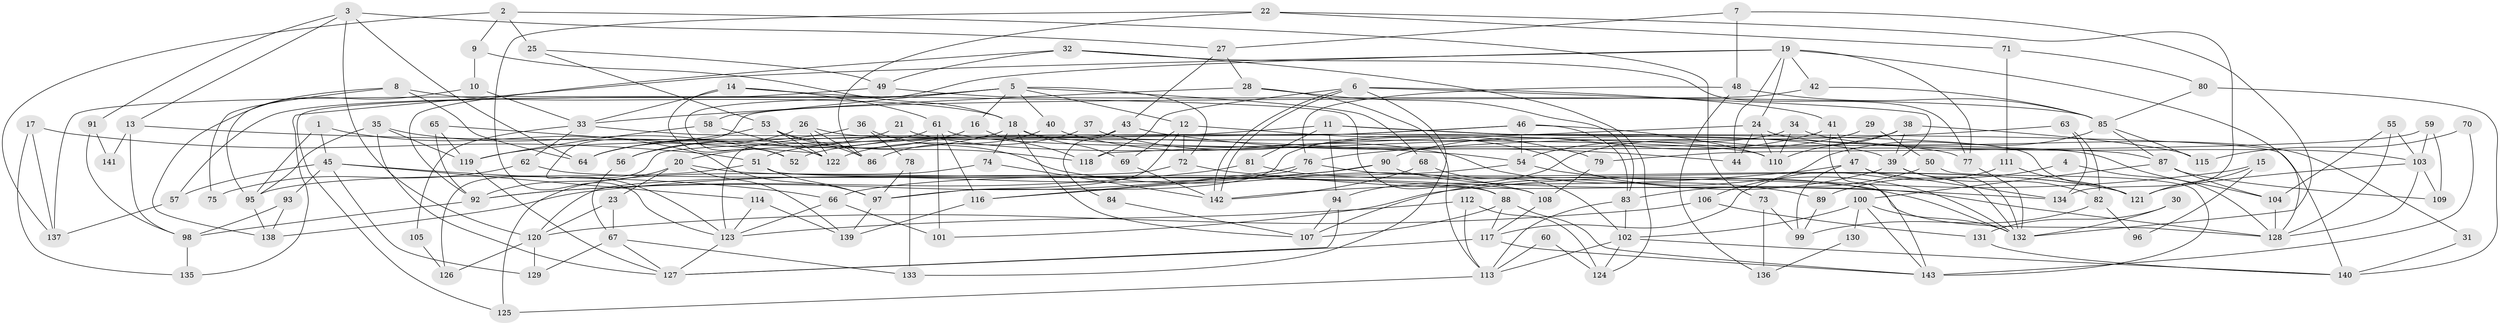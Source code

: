// coarse degree distribution, {11: 0.0297029702970297, 9: 0.009900990099009901, 4: 0.19801980198019803, 3: 0.3465346534653465, 5: 0.13861386138613863, 6: 0.07920792079207921, 10: 0.0297029702970297, 13: 0.019801980198019802, 8: 0.019801980198019802, 7: 0.0297029702970297, 2: 0.09900990099009901}
// Generated by graph-tools (version 1.1) at 2025/51/03/04/25 22:51:00]
// undirected, 143 vertices, 286 edges
graph export_dot {
  node [color=gray90,style=filled];
  1;
  2;
  3;
  4;
  5;
  6;
  7;
  8;
  9;
  10;
  11;
  12;
  13;
  14;
  15;
  16;
  17;
  18;
  19;
  20;
  21;
  22;
  23;
  24;
  25;
  26;
  27;
  28;
  29;
  30;
  31;
  32;
  33;
  34;
  35;
  36;
  37;
  38;
  39;
  40;
  41;
  42;
  43;
  44;
  45;
  46;
  47;
  48;
  49;
  50;
  51;
  52;
  53;
  54;
  55;
  56;
  57;
  58;
  59;
  60;
  61;
  62;
  63;
  64;
  65;
  66;
  67;
  68;
  69;
  70;
  71;
  72;
  73;
  74;
  75;
  76;
  77;
  78;
  79;
  80;
  81;
  82;
  83;
  84;
  85;
  86;
  87;
  88;
  89;
  90;
  91;
  92;
  93;
  94;
  95;
  96;
  97;
  98;
  99;
  100;
  101;
  102;
  103;
  104;
  105;
  106;
  107;
  108;
  109;
  110;
  111;
  112;
  113;
  114;
  115;
  116;
  117;
  118;
  119;
  120;
  121;
  122;
  123;
  124;
  125;
  126;
  127;
  128;
  129;
  130;
  131;
  132;
  133;
  134;
  135;
  136;
  137;
  138;
  139;
  140;
  141;
  142;
  143;
  1 -- 45;
  1 -- 95;
  1 -- 97;
  2 -- 25;
  2 -- 9;
  2 -- 73;
  2 -- 137;
  3 -- 13;
  3 -- 64;
  3 -- 27;
  3 -- 91;
  3 -- 120;
  4 -- 89;
  4 -- 128;
  5 -- 68;
  5 -- 72;
  5 -- 12;
  5 -- 16;
  5 -- 40;
  5 -- 57;
  5 -- 58;
  5 -- 125;
  6 -- 142;
  6 -- 142;
  6 -- 41;
  6 -- 39;
  6 -- 118;
  6 -- 133;
  7 -- 132;
  7 -- 27;
  7 -- 48;
  8 -- 18;
  8 -- 95;
  8 -- 64;
  8 -- 75;
  9 -- 18;
  9 -- 10;
  10 -- 33;
  10 -- 138;
  11 -- 94;
  11 -- 51;
  11 -- 81;
  11 -- 121;
  11 -- 140;
  12 -- 97;
  12 -- 69;
  12 -- 72;
  12 -- 79;
  13 -- 98;
  13 -- 54;
  13 -- 141;
  14 -- 61;
  14 -- 33;
  14 -- 52;
  14 -- 88;
  15 -- 121;
  15 -- 101;
  15 -- 96;
  16 -- 20;
  16 -- 118;
  17 -- 51;
  17 -- 135;
  17 -- 137;
  18 -- 74;
  18 -- 107;
  18 -- 56;
  18 -- 69;
  18 -- 87;
  19 -- 42;
  19 -- 128;
  19 -- 24;
  19 -- 44;
  19 -- 52;
  19 -- 77;
  19 -- 135;
  20 -- 88;
  20 -- 23;
  20 -- 92;
  20 -- 139;
  21 -- 64;
  21 -- 39;
  22 -- 86;
  22 -- 123;
  22 -- 71;
  22 -- 134;
  23 -- 120;
  23 -- 67;
  24 -- 118;
  24 -- 31;
  24 -- 44;
  24 -- 110;
  25 -- 53;
  25 -- 49;
  26 -- 110;
  26 -- 122;
  26 -- 64;
  26 -- 86;
  27 -- 43;
  27 -- 28;
  28 -- 83;
  28 -- 33;
  28 -- 113;
  29 -- 54;
  29 -- 50;
  30 -- 131;
  30 -- 132;
  31 -- 140;
  32 -- 92;
  32 -- 49;
  32 -- 77;
  32 -- 124;
  33 -- 77;
  33 -- 62;
  33 -- 105;
  34 -- 97;
  34 -- 103;
  34 -- 110;
  35 -- 127;
  35 -- 52;
  35 -- 95;
  35 -- 119;
  36 -- 56;
  36 -- 78;
  36 -- 108;
  37 -- 132;
  37 -- 122;
  38 -- 39;
  38 -- 110;
  38 -- 94;
  38 -- 115;
  39 -- 107;
  39 -- 82;
  39 -- 132;
  40 -- 86;
  40 -- 89;
  41 -- 47;
  41 -- 143;
  41 -- 90;
  42 -- 123;
  42 -- 85;
  43 -- 44;
  43 -- 123;
  43 -- 84;
  45 -- 57;
  45 -- 114;
  45 -- 66;
  45 -- 93;
  45 -- 129;
  46 -- 52;
  46 -- 110;
  46 -- 54;
  46 -- 83;
  46 -- 126;
  47 -- 142;
  47 -- 132;
  47 -- 99;
  47 -- 134;
  48 -- 85;
  48 -- 76;
  48 -- 136;
  49 -- 137;
  49 -- 85;
  50 -- 143;
  50 -- 83;
  51 -- 97;
  51 -- 128;
  51 -- 95;
  53 -- 119;
  53 -- 118;
  53 -- 86;
  53 -- 122;
  54 -- 132;
  54 -- 66;
  55 -- 103;
  55 -- 104;
  55 -- 128;
  56 -- 67;
  57 -- 137;
  58 -- 122;
  58 -- 119;
  59 -- 109;
  59 -- 103;
  59 -- 79;
  60 -- 124;
  60 -- 113;
  61 -- 64;
  61 -- 104;
  61 -- 101;
  61 -- 116;
  62 -- 108;
  62 -- 75;
  63 -- 76;
  63 -- 134;
  63 -- 82;
  65 -- 92;
  65 -- 119;
  65 -- 122;
  66 -- 101;
  66 -- 123;
  67 -- 129;
  67 -- 127;
  67 -- 133;
  68 -- 142;
  68 -- 102;
  69 -- 142;
  70 -- 115;
  70 -- 143;
  71 -- 111;
  71 -- 80;
  72 -- 134;
  72 -- 120;
  73 -- 99;
  73 -- 136;
  74 -- 142;
  74 -- 125;
  76 -- 92;
  76 -- 116;
  76 -- 121;
  77 -- 132;
  78 -- 97;
  78 -- 133;
  79 -- 108;
  80 -- 140;
  80 -- 85;
  81 -- 121;
  81 -- 92;
  82 -- 96;
  82 -- 99;
  83 -- 102;
  83 -- 113;
  84 -- 107;
  85 -- 87;
  85 -- 106;
  85 -- 115;
  87 -- 100;
  87 -- 104;
  87 -- 109;
  88 -- 143;
  88 -- 107;
  88 -- 117;
  89 -- 99;
  90 -- 116;
  90 -- 128;
  90 -- 138;
  91 -- 98;
  91 -- 141;
  92 -- 98;
  93 -- 138;
  93 -- 98;
  94 -- 127;
  94 -- 107;
  95 -- 138;
  97 -- 139;
  98 -- 135;
  100 -- 102;
  100 -- 132;
  100 -- 130;
  100 -- 143;
  102 -- 113;
  102 -- 124;
  102 -- 140;
  103 -- 121;
  103 -- 128;
  103 -- 109;
  104 -- 128;
  105 -- 126;
  106 -- 120;
  106 -- 131;
  108 -- 117;
  111 -- 117;
  111 -- 121;
  112 -- 113;
  112 -- 123;
  112 -- 124;
  113 -- 125;
  114 -- 139;
  114 -- 123;
  116 -- 139;
  117 -- 127;
  117 -- 143;
  119 -- 127;
  120 -- 126;
  120 -- 129;
  123 -- 127;
  130 -- 136;
  131 -- 140;
}
